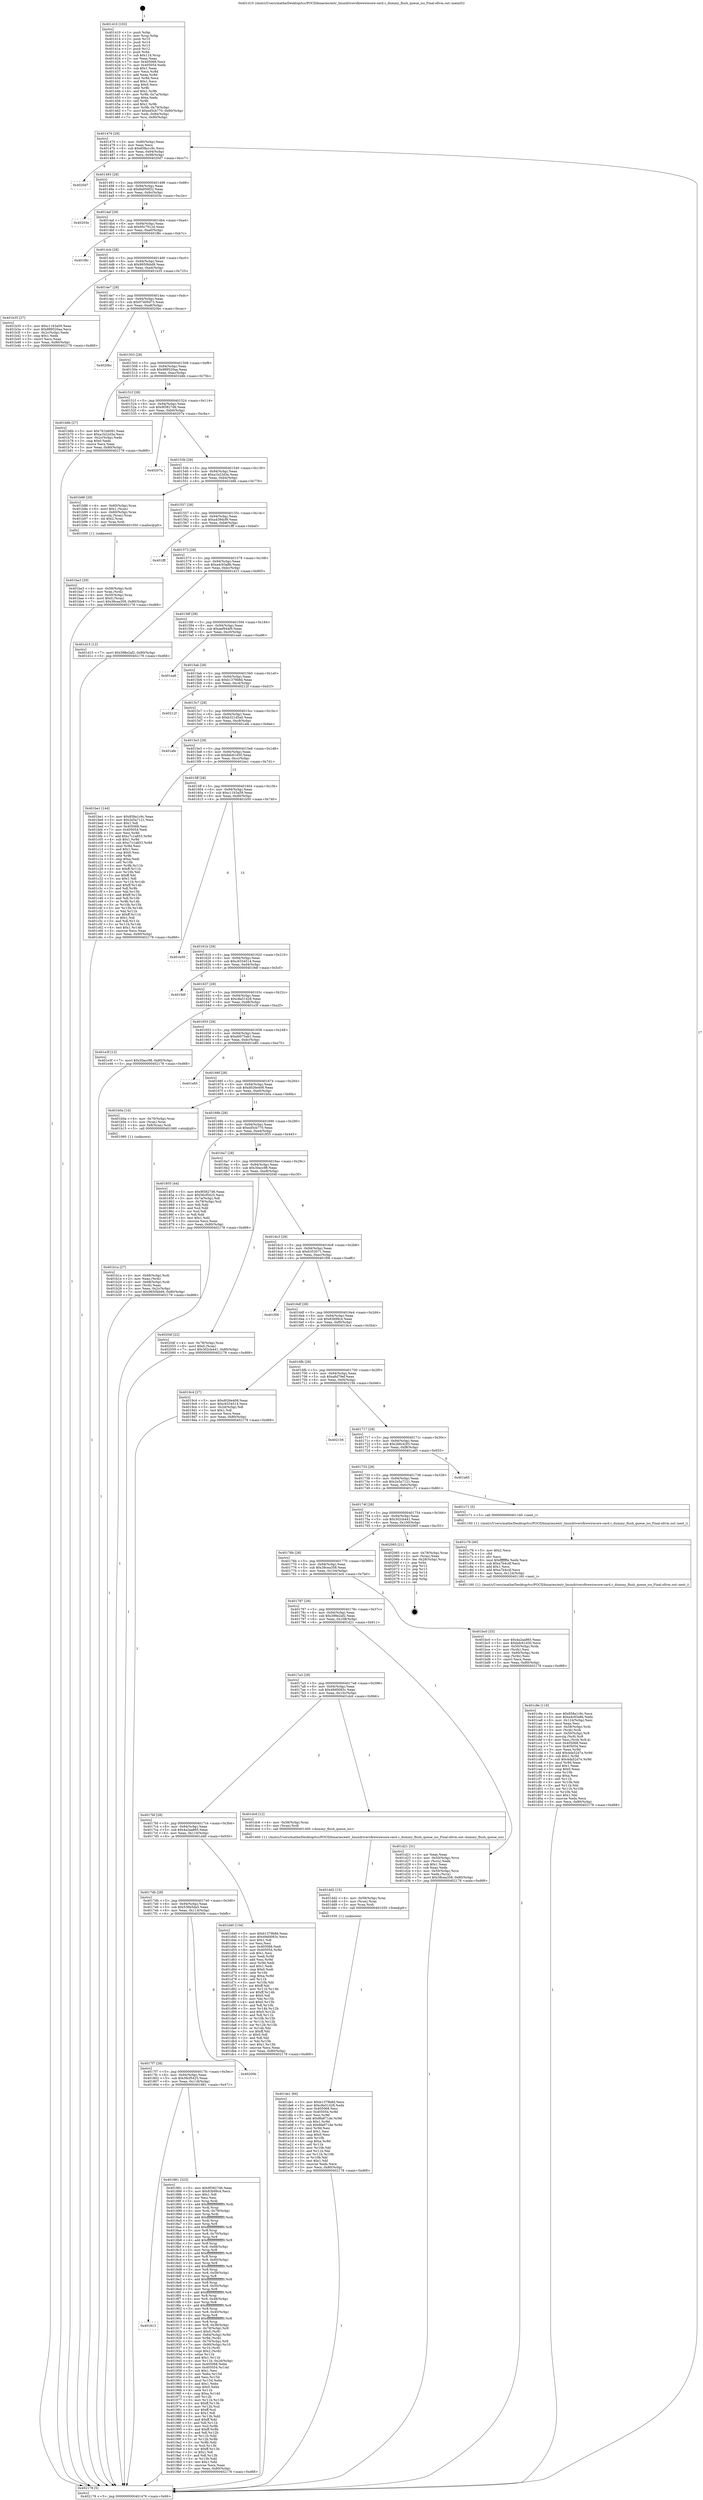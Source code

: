 digraph "0x401410" {
  label = "0x401410 (/mnt/c/Users/mathe/Desktop/tcc/POCII/binaries/extr_linuxdriversfirewirecore-card.c_dummy_flush_queue_iso_Final-ollvm.out::main(0))"
  labelloc = "t"
  node[shape=record]

  Entry [label="",width=0.3,height=0.3,shape=circle,fillcolor=black,style=filled]
  "0x401476" [label="{
     0x401476 [29]\l
     | [instrs]\l
     &nbsp;&nbsp;0x401476 \<+3\>: mov -0x80(%rbp),%eax\l
     &nbsp;&nbsp;0x401479 \<+2\>: mov %eax,%ecx\l
     &nbsp;&nbsp;0x40147b \<+6\>: sub $0x858a1c9c,%ecx\l
     &nbsp;&nbsp;0x401481 \<+6\>: mov %eax,-0x94(%rbp)\l
     &nbsp;&nbsp;0x401487 \<+6\>: mov %ecx,-0x98(%rbp)\l
     &nbsp;&nbsp;0x40148d \<+6\>: je 00000000004020d7 \<main+0xcc7\>\l
  }"]
  "0x4020d7" [label="{
     0x4020d7\l
  }", style=dashed]
  "0x401493" [label="{
     0x401493 [28]\l
     | [instrs]\l
     &nbsp;&nbsp;0x401493 \<+5\>: jmp 0000000000401498 \<main+0x88\>\l
     &nbsp;&nbsp;0x401498 \<+6\>: mov -0x94(%rbp),%eax\l
     &nbsp;&nbsp;0x40149e \<+5\>: sub $0x8a956f32,%eax\l
     &nbsp;&nbsp;0x4014a3 \<+6\>: mov %eax,-0x9c(%rbp)\l
     &nbsp;&nbsp;0x4014a9 \<+6\>: je 000000000040203e \<main+0xc2e\>\l
  }"]
  Exit [label="",width=0.3,height=0.3,shape=circle,fillcolor=black,style=filled,peripheries=2]
  "0x40203e" [label="{
     0x40203e\l
  }", style=dashed]
  "0x4014af" [label="{
     0x4014af [28]\l
     | [instrs]\l
     &nbsp;&nbsp;0x4014af \<+5\>: jmp 00000000004014b4 \<main+0xa4\>\l
     &nbsp;&nbsp;0x4014b4 \<+6\>: mov -0x94(%rbp),%eax\l
     &nbsp;&nbsp;0x4014ba \<+5\>: sub $0x95c7912d,%eax\l
     &nbsp;&nbsp;0x4014bf \<+6\>: mov %eax,-0xa0(%rbp)\l
     &nbsp;&nbsp;0x4014c5 \<+6\>: je 0000000000401f8c \<main+0xb7c\>\l
  }"]
  "0x401de1" [label="{
     0x401de1 [94]\l
     | [instrs]\l
     &nbsp;&nbsp;0x401de1 \<+5\>: mov $0xb1379b8d,%ecx\l
     &nbsp;&nbsp;0x401de6 \<+5\>: mov $0xc8a51428,%edx\l
     &nbsp;&nbsp;0x401deb \<+7\>: mov 0x405068,%esi\l
     &nbsp;&nbsp;0x401df2 \<+8\>: mov 0x405054,%r8d\l
     &nbsp;&nbsp;0x401dfa \<+3\>: mov %esi,%r9d\l
     &nbsp;&nbsp;0x401dfd \<+7\>: add $0x8fa671de,%r9d\l
     &nbsp;&nbsp;0x401e04 \<+4\>: sub $0x1,%r9d\l
     &nbsp;&nbsp;0x401e08 \<+7\>: sub $0x8fa671de,%r9d\l
     &nbsp;&nbsp;0x401e0f \<+4\>: imul %r9d,%esi\l
     &nbsp;&nbsp;0x401e13 \<+3\>: and $0x1,%esi\l
     &nbsp;&nbsp;0x401e16 \<+3\>: cmp $0x0,%esi\l
     &nbsp;&nbsp;0x401e19 \<+4\>: sete %r10b\l
     &nbsp;&nbsp;0x401e1d \<+4\>: cmp $0xa,%r8d\l
     &nbsp;&nbsp;0x401e21 \<+4\>: setl %r11b\l
     &nbsp;&nbsp;0x401e25 \<+3\>: mov %r10b,%bl\l
     &nbsp;&nbsp;0x401e28 \<+3\>: and %r11b,%bl\l
     &nbsp;&nbsp;0x401e2b \<+3\>: xor %r11b,%r10b\l
     &nbsp;&nbsp;0x401e2e \<+3\>: or %r10b,%bl\l
     &nbsp;&nbsp;0x401e31 \<+3\>: test $0x1,%bl\l
     &nbsp;&nbsp;0x401e34 \<+3\>: cmovne %edx,%ecx\l
     &nbsp;&nbsp;0x401e37 \<+3\>: mov %ecx,-0x80(%rbp)\l
     &nbsp;&nbsp;0x401e3a \<+5\>: jmp 0000000000402178 \<main+0xd68\>\l
  }"]
  "0x401f8c" [label="{
     0x401f8c\l
  }", style=dashed]
  "0x4014cb" [label="{
     0x4014cb [28]\l
     | [instrs]\l
     &nbsp;&nbsp;0x4014cb \<+5\>: jmp 00000000004014d0 \<main+0xc0\>\l
     &nbsp;&nbsp;0x4014d0 \<+6\>: mov -0x94(%rbp),%eax\l
     &nbsp;&nbsp;0x4014d6 \<+5\>: sub $0x9650bbd9,%eax\l
     &nbsp;&nbsp;0x4014db \<+6\>: mov %eax,-0xa4(%rbp)\l
     &nbsp;&nbsp;0x4014e1 \<+6\>: je 0000000000401b35 \<main+0x725\>\l
  }"]
  "0x401dd2" [label="{
     0x401dd2 [15]\l
     | [instrs]\l
     &nbsp;&nbsp;0x401dd2 \<+4\>: mov -0x58(%rbp),%rax\l
     &nbsp;&nbsp;0x401dd6 \<+3\>: mov (%rax),%rax\l
     &nbsp;&nbsp;0x401dd9 \<+3\>: mov %rax,%rdi\l
     &nbsp;&nbsp;0x401ddc \<+5\>: call 0000000000401030 \<free@plt\>\l
     | [calls]\l
     &nbsp;&nbsp;0x401030 \{1\} (unknown)\l
  }"]
  "0x401b35" [label="{
     0x401b35 [27]\l
     | [instrs]\l
     &nbsp;&nbsp;0x401b35 \<+5\>: mov $0xc1163a59,%eax\l
     &nbsp;&nbsp;0x401b3a \<+5\>: mov $0x989520aa,%ecx\l
     &nbsp;&nbsp;0x401b3f \<+3\>: mov -0x2c(%rbp),%edx\l
     &nbsp;&nbsp;0x401b42 \<+3\>: cmp $0x1,%edx\l
     &nbsp;&nbsp;0x401b45 \<+3\>: cmovl %ecx,%eax\l
     &nbsp;&nbsp;0x401b48 \<+3\>: mov %eax,-0x80(%rbp)\l
     &nbsp;&nbsp;0x401b4b \<+5\>: jmp 0000000000402178 \<main+0xd68\>\l
  }"]
  "0x4014e7" [label="{
     0x4014e7 [28]\l
     | [instrs]\l
     &nbsp;&nbsp;0x4014e7 \<+5\>: jmp 00000000004014ec \<main+0xdc\>\l
     &nbsp;&nbsp;0x4014ec \<+6\>: mov -0x94(%rbp),%eax\l
     &nbsp;&nbsp;0x4014f2 \<+5\>: sub $0x97400d73,%eax\l
     &nbsp;&nbsp;0x4014f7 \<+6\>: mov %eax,-0xa8(%rbp)\l
     &nbsp;&nbsp;0x4014fd \<+6\>: je 00000000004020bc \<main+0xcac\>\l
  }"]
  "0x401c9e" [label="{
     0x401c9e [119]\l
     | [instrs]\l
     &nbsp;&nbsp;0x401c9e \<+5\>: mov $0x858a1c9c,%ecx\l
     &nbsp;&nbsp;0x401ca3 \<+5\>: mov $0xa4c93a8b,%edx\l
     &nbsp;&nbsp;0x401ca8 \<+6\>: mov -0x124(%rbp),%esi\l
     &nbsp;&nbsp;0x401cae \<+3\>: imul %eax,%esi\l
     &nbsp;&nbsp;0x401cb1 \<+4\>: mov -0x58(%rbp),%rdi\l
     &nbsp;&nbsp;0x401cb5 \<+3\>: mov (%rdi),%rdi\l
     &nbsp;&nbsp;0x401cb8 \<+4\>: mov -0x50(%rbp),%r8\l
     &nbsp;&nbsp;0x401cbc \<+3\>: movslq (%r8),%r8\l
     &nbsp;&nbsp;0x401cbf \<+4\>: mov %esi,(%rdi,%r8,4)\l
     &nbsp;&nbsp;0x401cc3 \<+7\>: mov 0x405068,%eax\l
     &nbsp;&nbsp;0x401cca \<+7\>: mov 0x405054,%esi\l
     &nbsp;&nbsp;0x401cd1 \<+3\>: mov %eax,%r9d\l
     &nbsp;&nbsp;0x401cd4 \<+7\>: add $0x4da52d7e,%r9d\l
     &nbsp;&nbsp;0x401cdb \<+4\>: sub $0x1,%r9d\l
     &nbsp;&nbsp;0x401cdf \<+7\>: sub $0x4da52d7e,%r9d\l
     &nbsp;&nbsp;0x401ce6 \<+4\>: imul %r9d,%eax\l
     &nbsp;&nbsp;0x401cea \<+3\>: and $0x1,%eax\l
     &nbsp;&nbsp;0x401ced \<+3\>: cmp $0x0,%eax\l
     &nbsp;&nbsp;0x401cf0 \<+4\>: sete %r10b\l
     &nbsp;&nbsp;0x401cf4 \<+3\>: cmp $0xa,%esi\l
     &nbsp;&nbsp;0x401cf7 \<+4\>: setl %r11b\l
     &nbsp;&nbsp;0x401cfb \<+3\>: mov %r10b,%bl\l
     &nbsp;&nbsp;0x401cfe \<+3\>: and %r11b,%bl\l
     &nbsp;&nbsp;0x401d01 \<+3\>: xor %r11b,%r10b\l
     &nbsp;&nbsp;0x401d04 \<+3\>: or %r10b,%bl\l
     &nbsp;&nbsp;0x401d07 \<+3\>: test $0x1,%bl\l
     &nbsp;&nbsp;0x401d0a \<+3\>: cmovne %edx,%ecx\l
     &nbsp;&nbsp;0x401d0d \<+3\>: mov %ecx,-0x80(%rbp)\l
     &nbsp;&nbsp;0x401d10 \<+5\>: jmp 0000000000402178 \<main+0xd68\>\l
  }"]
  "0x4020bc" [label="{
     0x4020bc\l
  }", style=dashed]
  "0x401503" [label="{
     0x401503 [28]\l
     | [instrs]\l
     &nbsp;&nbsp;0x401503 \<+5\>: jmp 0000000000401508 \<main+0xf8\>\l
     &nbsp;&nbsp;0x401508 \<+6\>: mov -0x94(%rbp),%eax\l
     &nbsp;&nbsp;0x40150e \<+5\>: sub $0x989520aa,%eax\l
     &nbsp;&nbsp;0x401513 \<+6\>: mov %eax,-0xac(%rbp)\l
     &nbsp;&nbsp;0x401519 \<+6\>: je 0000000000401b6b \<main+0x75b\>\l
  }"]
  "0x401c76" [label="{
     0x401c76 [40]\l
     | [instrs]\l
     &nbsp;&nbsp;0x401c76 \<+5\>: mov $0x2,%ecx\l
     &nbsp;&nbsp;0x401c7b \<+1\>: cltd\l
     &nbsp;&nbsp;0x401c7c \<+2\>: idiv %ecx\l
     &nbsp;&nbsp;0x401c7e \<+6\>: imul $0xfffffffe,%edx,%ecx\l
     &nbsp;&nbsp;0x401c84 \<+6\>: sub $0xa7b4c4f,%ecx\l
     &nbsp;&nbsp;0x401c8a \<+3\>: add $0x1,%ecx\l
     &nbsp;&nbsp;0x401c8d \<+6\>: add $0xa7b4c4f,%ecx\l
     &nbsp;&nbsp;0x401c93 \<+6\>: mov %ecx,-0x124(%rbp)\l
     &nbsp;&nbsp;0x401c99 \<+5\>: call 0000000000401160 \<next_i\>\l
     | [calls]\l
     &nbsp;&nbsp;0x401160 \{1\} (/mnt/c/Users/mathe/Desktop/tcc/POCII/binaries/extr_linuxdriversfirewirecore-card.c_dummy_flush_queue_iso_Final-ollvm.out::next_i)\l
  }"]
  "0x401b6b" [label="{
     0x401b6b [27]\l
     | [instrs]\l
     &nbsp;&nbsp;0x401b6b \<+5\>: mov $0x761b6091,%eax\l
     &nbsp;&nbsp;0x401b70 \<+5\>: mov $0xa1b22d3a,%ecx\l
     &nbsp;&nbsp;0x401b75 \<+3\>: mov -0x2c(%rbp),%edx\l
     &nbsp;&nbsp;0x401b78 \<+3\>: cmp $0x0,%edx\l
     &nbsp;&nbsp;0x401b7b \<+3\>: cmove %ecx,%eax\l
     &nbsp;&nbsp;0x401b7e \<+3\>: mov %eax,-0x80(%rbp)\l
     &nbsp;&nbsp;0x401b81 \<+5\>: jmp 0000000000402178 \<main+0xd68\>\l
  }"]
  "0x40151f" [label="{
     0x40151f [28]\l
     | [instrs]\l
     &nbsp;&nbsp;0x40151f \<+5\>: jmp 0000000000401524 \<main+0x114\>\l
     &nbsp;&nbsp;0x401524 \<+6\>: mov -0x94(%rbp),%eax\l
     &nbsp;&nbsp;0x40152a \<+5\>: sub $0x9f3827d6,%eax\l
     &nbsp;&nbsp;0x40152f \<+6\>: mov %eax,-0xb0(%rbp)\l
     &nbsp;&nbsp;0x401535 \<+6\>: je 000000000040207a \<main+0xc6a\>\l
  }"]
  "0x401ba3" [label="{
     0x401ba3 [29]\l
     | [instrs]\l
     &nbsp;&nbsp;0x401ba3 \<+4\>: mov -0x58(%rbp),%rdi\l
     &nbsp;&nbsp;0x401ba7 \<+3\>: mov %rax,(%rdi)\l
     &nbsp;&nbsp;0x401baa \<+4\>: mov -0x50(%rbp),%rax\l
     &nbsp;&nbsp;0x401bae \<+6\>: movl $0x0,(%rax)\l
     &nbsp;&nbsp;0x401bb4 \<+7\>: movl $0x38cea358,-0x80(%rbp)\l
     &nbsp;&nbsp;0x401bbb \<+5\>: jmp 0000000000402178 \<main+0xd68\>\l
  }"]
  "0x40207a" [label="{
     0x40207a\l
  }", style=dashed]
  "0x40153b" [label="{
     0x40153b [28]\l
     | [instrs]\l
     &nbsp;&nbsp;0x40153b \<+5\>: jmp 0000000000401540 \<main+0x130\>\l
     &nbsp;&nbsp;0x401540 \<+6\>: mov -0x94(%rbp),%eax\l
     &nbsp;&nbsp;0x401546 \<+5\>: sub $0xa1b22d3a,%eax\l
     &nbsp;&nbsp;0x40154b \<+6\>: mov %eax,-0xb4(%rbp)\l
     &nbsp;&nbsp;0x401551 \<+6\>: je 0000000000401b86 \<main+0x776\>\l
  }"]
  "0x401b1a" [label="{
     0x401b1a [27]\l
     | [instrs]\l
     &nbsp;&nbsp;0x401b1a \<+4\>: mov -0x68(%rbp),%rdi\l
     &nbsp;&nbsp;0x401b1e \<+2\>: mov %eax,(%rdi)\l
     &nbsp;&nbsp;0x401b20 \<+4\>: mov -0x68(%rbp),%rdi\l
     &nbsp;&nbsp;0x401b24 \<+2\>: mov (%rdi),%eax\l
     &nbsp;&nbsp;0x401b26 \<+3\>: mov %eax,-0x2c(%rbp)\l
     &nbsp;&nbsp;0x401b29 \<+7\>: movl $0x9650bbd9,-0x80(%rbp)\l
     &nbsp;&nbsp;0x401b30 \<+5\>: jmp 0000000000402178 \<main+0xd68\>\l
  }"]
  "0x401b86" [label="{
     0x401b86 [29]\l
     | [instrs]\l
     &nbsp;&nbsp;0x401b86 \<+4\>: mov -0x60(%rbp),%rax\l
     &nbsp;&nbsp;0x401b8a \<+6\>: movl $0x1,(%rax)\l
     &nbsp;&nbsp;0x401b90 \<+4\>: mov -0x60(%rbp),%rax\l
     &nbsp;&nbsp;0x401b94 \<+3\>: movslq (%rax),%rax\l
     &nbsp;&nbsp;0x401b97 \<+4\>: shl $0x2,%rax\l
     &nbsp;&nbsp;0x401b9b \<+3\>: mov %rax,%rdi\l
     &nbsp;&nbsp;0x401b9e \<+5\>: call 0000000000401050 \<malloc@plt\>\l
     | [calls]\l
     &nbsp;&nbsp;0x401050 \{1\} (unknown)\l
  }"]
  "0x401557" [label="{
     0x401557 [28]\l
     | [instrs]\l
     &nbsp;&nbsp;0x401557 \<+5\>: jmp 000000000040155c \<main+0x14c\>\l
     &nbsp;&nbsp;0x40155c \<+6\>: mov -0x94(%rbp),%eax\l
     &nbsp;&nbsp;0x401562 \<+5\>: sub $0xa439dcf9,%eax\l
     &nbsp;&nbsp;0x401567 \<+6\>: mov %eax,-0xb8(%rbp)\l
     &nbsp;&nbsp;0x40156d \<+6\>: je 0000000000401fff \<main+0xbef\>\l
  }"]
  "0x401813" [label="{
     0x401813\l
  }", style=dashed]
  "0x401fff" [label="{
     0x401fff\l
  }", style=dashed]
  "0x401573" [label="{
     0x401573 [28]\l
     | [instrs]\l
     &nbsp;&nbsp;0x401573 \<+5\>: jmp 0000000000401578 \<main+0x168\>\l
     &nbsp;&nbsp;0x401578 \<+6\>: mov -0x94(%rbp),%eax\l
     &nbsp;&nbsp;0x40157e \<+5\>: sub $0xa4c93a8b,%eax\l
     &nbsp;&nbsp;0x401583 \<+6\>: mov %eax,-0xbc(%rbp)\l
     &nbsp;&nbsp;0x401589 \<+6\>: je 0000000000401d15 \<main+0x905\>\l
  }"]
  "0x401881" [label="{
     0x401881 [323]\l
     | [instrs]\l
     &nbsp;&nbsp;0x401881 \<+5\>: mov $0x9f3827d6,%eax\l
     &nbsp;&nbsp;0x401886 \<+5\>: mov $0x83b99c4,%ecx\l
     &nbsp;&nbsp;0x40188b \<+2\>: mov $0x1,%dl\l
     &nbsp;&nbsp;0x40188d \<+2\>: xor %esi,%esi\l
     &nbsp;&nbsp;0x40188f \<+3\>: mov %rsp,%rdi\l
     &nbsp;&nbsp;0x401892 \<+4\>: add $0xfffffffffffffff0,%rdi\l
     &nbsp;&nbsp;0x401896 \<+3\>: mov %rdi,%rsp\l
     &nbsp;&nbsp;0x401899 \<+4\>: mov %rdi,-0x78(%rbp)\l
     &nbsp;&nbsp;0x40189d \<+3\>: mov %rsp,%rdi\l
     &nbsp;&nbsp;0x4018a0 \<+4\>: add $0xfffffffffffffff0,%rdi\l
     &nbsp;&nbsp;0x4018a4 \<+3\>: mov %rdi,%rsp\l
     &nbsp;&nbsp;0x4018a7 \<+3\>: mov %rsp,%r8\l
     &nbsp;&nbsp;0x4018aa \<+4\>: add $0xfffffffffffffff0,%r8\l
     &nbsp;&nbsp;0x4018ae \<+3\>: mov %r8,%rsp\l
     &nbsp;&nbsp;0x4018b1 \<+4\>: mov %r8,-0x70(%rbp)\l
     &nbsp;&nbsp;0x4018b5 \<+3\>: mov %rsp,%r8\l
     &nbsp;&nbsp;0x4018b8 \<+4\>: add $0xfffffffffffffff0,%r8\l
     &nbsp;&nbsp;0x4018bc \<+3\>: mov %r8,%rsp\l
     &nbsp;&nbsp;0x4018bf \<+4\>: mov %r8,-0x68(%rbp)\l
     &nbsp;&nbsp;0x4018c3 \<+3\>: mov %rsp,%r8\l
     &nbsp;&nbsp;0x4018c6 \<+4\>: add $0xfffffffffffffff0,%r8\l
     &nbsp;&nbsp;0x4018ca \<+3\>: mov %r8,%rsp\l
     &nbsp;&nbsp;0x4018cd \<+4\>: mov %r8,-0x60(%rbp)\l
     &nbsp;&nbsp;0x4018d1 \<+3\>: mov %rsp,%r8\l
     &nbsp;&nbsp;0x4018d4 \<+4\>: add $0xfffffffffffffff0,%r8\l
     &nbsp;&nbsp;0x4018d8 \<+3\>: mov %r8,%rsp\l
     &nbsp;&nbsp;0x4018db \<+4\>: mov %r8,-0x58(%rbp)\l
     &nbsp;&nbsp;0x4018df \<+3\>: mov %rsp,%r8\l
     &nbsp;&nbsp;0x4018e2 \<+4\>: add $0xfffffffffffffff0,%r8\l
     &nbsp;&nbsp;0x4018e6 \<+3\>: mov %r8,%rsp\l
     &nbsp;&nbsp;0x4018e9 \<+4\>: mov %r8,-0x50(%rbp)\l
     &nbsp;&nbsp;0x4018ed \<+3\>: mov %rsp,%r8\l
     &nbsp;&nbsp;0x4018f0 \<+4\>: add $0xfffffffffffffff0,%r8\l
     &nbsp;&nbsp;0x4018f4 \<+3\>: mov %r8,%rsp\l
     &nbsp;&nbsp;0x4018f7 \<+4\>: mov %r8,-0x48(%rbp)\l
     &nbsp;&nbsp;0x4018fb \<+3\>: mov %rsp,%r8\l
     &nbsp;&nbsp;0x4018fe \<+4\>: add $0xfffffffffffffff0,%r8\l
     &nbsp;&nbsp;0x401902 \<+3\>: mov %r8,%rsp\l
     &nbsp;&nbsp;0x401905 \<+4\>: mov %r8,-0x40(%rbp)\l
     &nbsp;&nbsp;0x401909 \<+3\>: mov %rsp,%r8\l
     &nbsp;&nbsp;0x40190c \<+4\>: add $0xfffffffffffffff0,%r8\l
     &nbsp;&nbsp;0x401910 \<+3\>: mov %r8,%rsp\l
     &nbsp;&nbsp;0x401913 \<+4\>: mov %r8,-0x38(%rbp)\l
     &nbsp;&nbsp;0x401917 \<+4\>: mov -0x78(%rbp),%r8\l
     &nbsp;&nbsp;0x40191b \<+7\>: movl $0x0,(%r8)\l
     &nbsp;&nbsp;0x401922 \<+7\>: mov -0x84(%rbp),%r9d\l
     &nbsp;&nbsp;0x401929 \<+3\>: mov %r9d,(%rdi)\l
     &nbsp;&nbsp;0x40192c \<+4\>: mov -0x70(%rbp),%r8\l
     &nbsp;&nbsp;0x401930 \<+7\>: mov -0x90(%rbp),%r10\l
     &nbsp;&nbsp;0x401937 \<+3\>: mov %r10,(%r8)\l
     &nbsp;&nbsp;0x40193a \<+3\>: cmpl $0x2,(%rdi)\l
     &nbsp;&nbsp;0x40193d \<+4\>: setne %r11b\l
     &nbsp;&nbsp;0x401941 \<+4\>: and $0x1,%r11b\l
     &nbsp;&nbsp;0x401945 \<+4\>: mov %r11b,-0x2d(%rbp)\l
     &nbsp;&nbsp;0x401949 \<+7\>: mov 0x405068,%ebx\l
     &nbsp;&nbsp;0x401950 \<+8\>: mov 0x405054,%r14d\l
     &nbsp;&nbsp;0x401958 \<+3\>: sub $0x1,%esi\l
     &nbsp;&nbsp;0x40195b \<+3\>: mov %ebx,%r15d\l
     &nbsp;&nbsp;0x40195e \<+3\>: add %esi,%r15d\l
     &nbsp;&nbsp;0x401961 \<+4\>: imul %r15d,%ebx\l
     &nbsp;&nbsp;0x401965 \<+3\>: and $0x1,%ebx\l
     &nbsp;&nbsp;0x401968 \<+3\>: cmp $0x0,%ebx\l
     &nbsp;&nbsp;0x40196b \<+4\>: sete %r11b\l
     &nbsp;&nbsp;0x40196f \<+4\>: cmp $0xa,%r14d\l
     &nbsp;&nbsp;0x401973 \<+4\>: setl %r12b\l
     &nbsp;&nbsp;0x401977 \<+3\>: mov %r11b,%r13b\l
     &nbsp;&nbsp;0x40197a \<+4\>: xor $0xff,%r13b\l
     &nbsp;&nbsp;0x40197e \<+3\>: mov %r12b,%sil\l
     &nbsp;&nbsp;0x401981 \<+4\>: xor $0xff,%sil\l
     &nbsp;&nbsp;0x401985 \<+3\>: xor $0x1,%dl\l
     &nbsp;&nbsp;0x401988 \<+3\>: mov %r13b,%dil\l
     &nbsp;&nbsp;0x40198b \<+4\>: and $0xff,%dil\l
     &nbsp;&nbsp;0x40198f \<+3\>: and %dl,%r11b\l
     &nbsp;&nbsp;0x401992 \<+3\>: mov %sil,%r8b\l
     &nbsp;&nbsp;0x401995 \<+4\>: and $0xff,%r8b\l
     &nbsp;&nbsp;0x401999 \<+3\>: and %dl,%r12b\l
     &nbsp;&nbsp;0x40199c \<+3\>: or %r11b,%dil\l
     &nbsp;&nbsp;0x40199f \<+3\>: or %r12b,%r8b\l
     &nbsp;&nbsp;0x4019a2 \<+3\>: xor %r8b,%dil\l
     &nbsp;&nbsp;0x4019a5 \<+3\>: or %sil,%r13b\l
     &nbsp;&nbsp;0x4019a8 \<+4\>: xor $0xff,%r13b\l
     &nbsp;&nbsp;0x4019ac \<+3\>: or $0x1,%dl\l
     &nbsp;&nbsp;0x4019af \<+3\>: and %dl,%r13b\l
     &nbsp;&nbsp;0x4019b2 \<+3\>: or %r13b,%dil\l
     &nbsp;&nbsp;0x4019b5 \<+4\>: test $0x1,%dil\l
     &nbsp;&nbsp;0x4019b9 \<+3\>: cmovne %ecx,%eax\l
     &nbsp;&nbsp;0x4019bc \<+3\>: mov %eax,-0x80(%rbp)\l
     &nbsp;&nbsp;0x4019bf \<+5\>: jmp 0000000000402178 \<main+0xd68\>\l
  }"]
  "0x401d15" [label="{
     0x401d15 [12]\l
     | [instrs]\l
     &nbsp;&nbsp;0x401d15 \<+7\>: movl $0x398e2af2,-0x80(%rbp)\l
     &nbsp;&nbsp;0x401d1c \<+5\>: jmp 0000000000402178 \<main+0xd68\>\l
  }"]
  "0x40158f" [label="{
     0x40158f [28]\l
     | [instrs]\l
     &nbsp;&nbsp;0x40158f \<+5\>: jmp 0000000000401594 \<main+0x184\>\l
     &nbsp;&nbsp;0x401594 \<+6\>: mov -0x94(%rbp),%eax\l
     &nbsp;&nbsp;0x40159a \<+5\>: sub $0xaef944f9,%eax\l
     &nbsp;&nbsp;0x40159f \<+6\>: mov %eax,-0xc0(%rbp)\l
     &nbsp;&nbsp;0x4015a5 \<+6\>: je 0000000000401ea6 \<main+0xa96\>\l
  }"]
  "0x4017f7" [label="{
     0x4017f7 [28]\l
     | [instrs]\l
     &nbsp;&nbsp;0x4017f7 \<+5\>: jmp 00000000004017fc \<main+0x3ec\>\l
     &nbsp;&nbsp;0x4017fc \<+6\>: mov -0x94(%rbp),%eax\l
     &nbsp;&nbsp;0x401802 \<+5\>: sub $0x56cf5425,%eax\l
     &nbsp;&nbsp;0x401807 \<+6\>: mov %eax,-0x118(%rbp)\l
     &nbsp;&nbsp;0x40180d \<+6\>: je 0000000000401881 \<main+0x471\>\l
  }"]
  "0x401ea6" [label="{
     0x401ea6\l
  }", style=dashed]
  "0x4015ab" [label="{
     0x4015ab [28]\l
     | [instrs]\l
     &nbsp;&nbsp;0x4015ab \<+5\>: jmp 00000000004015b0 \<main+0x1a0\>\l
     &nbsp;&nbsp;0x4015b0 \<+6\>: mov -0x94(%rbp),%eax\l
     &nbsp;&nbsp;0x4015b6 \<+5\>: sub $0xb1379b8d,%eax\l
     &nbsp;&nbsp;0x4015bb \<+6\>: mov %eax,-0xc4(%rbp)\l
     &nbsp;&nbsp;0x4015c1 \<+6\>: je 000000000040212f \<main+0xd1f\>\l
  }"]
  "0x40200b" [label="{
     0x40200b\l
  }", style=dashed]
  "0x40212f" [label="{
     0x40212f\l
  }", style=dashed]
  "0x4015c7" [label="{
     0x4015c7 [28]\l
     | [instrs]\l
     &nbsp;&nbsp;0x4015c7 \<+5\>: jmp 00000000004015cc \<main+0x1bc\>\l
     &nbsp;&nbsp;0x4015cc \<+6\>: mov -0x94(%rbp),%eax\l
     &nbsp;&nbsp;0x4015d2 \<+5\>: sub $0xb321d5a0,%eax\l
     &nbsp;&nbsp;0x4015d7 \<+6\>: mov %eax,-0xc8(%rbp)\l
     &nbsp;&nbsp;0x4015dd \<+6\>: je 0000000000401afe \<main+0x6ee\>\l
  }"]
  "0x4017db" [label="{
     0x4017db [28]\l
     | [instrs]\l
     &nbsp;&nbsp;0x4017db \<+5\>: jmp 00000000004017e0 \<main+0x3d0\>\l
     &nbsp;&nbsp;0x4017e0 \<+6\>: mov -0x94(%rbp),%eax\l
     &nbsp;&nbsp;0x4017e6 \<+5\>: sub $0x536b5da5,%eax\l
     &nbsp;&nbsp;0x4017eb \<+6\>: mov %eax,-0x114(%rbp)\l
     &nbsp;&nbsp;0x4017f1 \<+6\>: je 000000000040200b \<main+0xbfb\>\l
  }"]
  "0x401afe" [label="{
     0x401afe\l
  }", style=dashed]
  "0x4015e3" [label="{
     0x4015e3 [28]\l
     | [instrs]\l
     &nbsp;&nbsp;0x4015e3 \<+5\>: jmp 00000000004015e8 \<main+0x1d8\>\l
     &nbsp;&nbsp;0x4015e8 \<+6\>: mov -0x94(%rbp),%eax\l
     &nbsp;&nbsp;0x4015ee \<+5\>: sub $0xbdc61d30,%eax\l
     &nbsp;&nbsp;0x4015f3 \<+6\>: mov %eax,-0xcc(%rbp)\l
     &nbsp;&nbsp;0x4015f9 \<+6\>: je 0000000000401be1 \<main+0x7d1\>\l
  }"]
  "0x401d40" [label="{
     0x401d40 [134]\l
     | [instrs]\l
     &nbsp;&nbsp;0x401d40 \<+5\>: mov $0xb1379b8d,%eax\l
     &nbsp;&nbsp;0x401d45 \<+5\>: mov $0x49d0083c,%ecx\l
     &nbsp;&nbsp;0x401d4a \<+2\>: mov $0x1,%dl\l
     &nbsp;&nbsp;0x401d4c \<+2\>: xor %esi,%esi\l
     &nbsp;&nbsp;0x401d4e \<+7\>: mov 0x405068,%edi\l
     &nbsp;&nbsp;0x401d55 \<+8\>: mov 0x405054,%r8d\l
     &nbsp;&nbsp;0x401d5d \<+3\>: sub $0x1,%esi\l
     &nbsp;&nbsp;0x401d60 \<+3\>: mov %edi,%r9d\l
     &nbsp;&nbsp;0x401d63 \<+3\>: add %esi,%r9d\l
     &nbsp;&nbsp;0x401d66 \<+4\>: imul %r9d,%edi\l
     &nbsp;&nbsp;0x401d6a \<+3\>: and $0x1,%edi\l
     &nbsp;&nbsp;0x401d6d \<+3\>: cmp $0x0,%edi\l
     &nbsp;&nbsp;0x401d70 \<+4\>: sete %r10b\l
     &nbsp;&nbsp;0x401d74 \<+4\>: cmp $0xa,%r8d\l
     &nbsp;&nbsp;0x401d78 \<+4\>: setl %r11b\l
     &nbsp;&nbsp;0x401d7c \<+3\>: mov %r10b,%bl\l
     &nbsp;&nbsp;0x401d7f \<+3\>: xor $0xff,%bl\l
     &nbsp;&nbsp;0x401d82 \<+3\>: mov %r11b,%r14b\l
     &nbsp;&nbsp;0x401d85 \<+4\>: xor $0xff,%r14b\l
     &nbsp;&nbsp;0x401d89 \<+3\>: xor $0x0,%dl\l
     &nbsp;&nbsp;0x401d8c \<+3\>: mov %bl,%r15b\l
     &nbsp;&nbsp;0x401d8f \<+4\>: and $0x0,%r15b\l
     &nbsp;&nbsp;0x401d93 \<+3\>: and %dl,%r10b\l
     &nbsp;&nbsp;0x401d96 \<+3\>: mov %r14b,%r12b\l
     &nbsp;&nbsp;0x401d99 \<+4\>: and $0x0,%r12b\l
     &nbsp;&nbsp;0x401d9d \<+3\>: and %dl,%r11b\l
     &nbsp;&nbsp;0x401da0 \<+3\>: or %r10b,%r15b\l
     &nbsp;&nbsp;0x401da3 \<+3\>: or %r11b,%r12b\l
     &nbsp;&nbsp;0x401da6 \<+3\>: xor %r12b,%r15b\l
     &nbsp;&nbsp;0x401da9 \<+3\>: or %r14b,%bl\l
     &nbsp;&nbsp;0x401dac \<+3\>: xor $0xff,%bl\l
     &nbsp;&nbsp;0x401daf \<+3\>: or $0x0,%dl\l
     &nbsp;&nbsp;0x401db2 \<+2\>: and %dl,%bl\l
     &nbsp;&nbsp;0x401db4 \<+3\>: or %bl,%r15b\l
     &nbsp;&nbsp;0x401db7 \<+4\>: test $0x1,%r15b\l
     &nbsp;&nbsp;0x401dbb \<+3\>: cmovne %ecx,%eax\l
     &nbsp;&nbsp;0x401dbe \<+3\>: mov %eax,-0x80(%rbp)\l
     &nbsp;&nbsp;0x401dc1 \<+5\>: jmp 0000000000402178 \<main+0xd68\>\l
  }"]
  "0x401be1" [label="{
     0x401be1 [144]\l
     | [instrs]\l
     &nbsp;&nbsp;0x401be1 \<+5\>: mov $0x858a1c9c,%eax\l
     &nbsp;&nbsp;0x401be6 \<+5\>: mov $0x2e5a7121,%ecx\l
     &nbsp;&nbsp;0x401beb \<+2\>: mov $0x1,%dl\l
     &nbsp;&nbsp;0x401bed \<+7\>: mov 0x405068,%esi\l
     &nbsp;&nbsp;0x401bf4 \<+7\>: mov 0x405054,%edi\l
     &nbsp;&nbsp;0x401bfb \<+3\>: mov %esi,%r8d\l
     &nbsp;&nbsp;0x401bfe \<+7\>: add $0xc7c1a853,%r8d\l
     &nbsp;&nbsp;0x401c05 \<+4\>: sub $0x1,%r8d\l
     &nbsp;&nbsp;0x401c09 \<+7\>: sub $0xc7c1a853,%r8d\l
     &nbsp;&nbsp;0x401c10 \<+4\>: imul %r8d,%esi\l
     &nbsp;&nbsp;0x401c14 \<+3\>: and $0x1,%esi\l
     &nbsp;&nbsp;0x401c17 \<+3\>: cmp $0x0,%esi\l
     &nbsp;&nbsp;0x401c1a \<+4\>: sete %r9b\l
     &nbsp;&nbsp;0x401c1e \<+3\>: cmp $0xa,%edi\l
     &nbsp;&nbsp;0x401c21 \<+4\>: setl %r10b\l
     &nbsp;&nbsp;0x401c25 \<+3\>: mov %r9b,%r11b\l
     &nbsp;&nbsp;0x401c28 \<+4\>: xor $0xff,%r11b\l
     &nbsp;&nbsp;0x401c2c \<+3\>: mov %r10b,%bl\l
     &nbsp;&nbsp;0x401c2f \<+3\>: xor $0xff,%bl\l
     &nbsp;&nbsp;0x401c32 \<+3\>: xor $0x1,%dl\l
     &nbsp;&nbsp;0x401c35 \<+3\>: mov %r11b,%r14b\l
     &nbsp;&nbsp;0x401c38 \<+4\>: and $0xff,%r14b\l
     &nbsp;&nbsp;0x401c3c \<+3\>: and %dl,%r9b\l
     &nbsp;&nbsp;0x401c3f \<+3\>: mov %bl,%r15b\l
     &nbsp;&nbsp;0x401c42 \<+4\>: and $0xff,%r15b\l
     &nbsp;&nbsp;0x401c46 \<+3\>: and %dl,%r10b\l
     &nbsp;&nbsp;0x401c49 \<+3\>: or %r9b,%r14b\l
     &nbsp;&nbsp;0x401c4c \<+3\>: or %r10b,%r15b\l
     &nbsp;&nbsp;0x401c4f \<+3\>: xor %r15b,%r14b\l
     &nbsp;&nbsp;0x401c52 \<+3\>: or %bl,%r11b\l
     &nbsp;&nbsp;0x401c55 \<+4\>: xor $0xff,%r11b\l
     &nbsp;&nbsp;0x401c59 \<+3\>: or $0x1,%dl\l
     &nbsp;&nbsp;0x401c5c \<+3\>: and %dl,%r11b\l
     &nbsp;&nbsp;0x401c5f \<+3\>: or %r11b,%r14b\l
     &nbsp;&nbsp;0x401c62 \<+4\>: test $0x1,%r14b\l
     &nbsp;&nbsp;0x401c66 \<+3\>: cmovne %ecx,%eax\l
     &nbsp;&nbsp;0x401c69 \<+3\>: mov %eax,-0x80(%rbp)\l
     &nbsp;&nbsp;0x401c6c \<+5\>: jmp 0000000000402178 \<main+0xd68\>\l
  }"]
  "0x4015ff" [label="{
     0x4015ff [28]\l
     | [instrs]\l
     &nbsp;&nbsp;0x4015ff \<+5\>: jmp 0000000000401604 \<main+0x1f4\>\l
     &nbsp;&nbsp;0x401604 \<+6\>: mov -0x94(%rbp),%eax\l
     &nbsp;&nbsp;0x40160a \<+5\>: sub $0xc1163a59,%eax\l
     &nbsp;&nbsp;0x40160f \<+6\>: mov %eax,-0xd0(%rbp)\l
     &nbsp;&nbsp;0x401615 \<+6\>: je 0000000000401b50 \<main+0x740\>\l
  }"]
  "0x4017bf" [label="{
     0x4017bf [28]\l
     | [instrs]\l
     &nbsp;&nbsp;0x4017bf \<+5\>: jmp 00000000004017c4 \<main+0x3b4\>\l
     &nbsp;&nbsp;0x4017c4 \<+6\>: mov -0x94(%rbp),%eax\l
     &nbsp;&nbsp;0x4017ca \<+5\>: sub $0x4a2aa865,%eax\l
     &nbsp;&nbsp;0x4017cf \<+6\>: mov %eax,-0x110(%rbp)\l
     &nbsp;&nbsp;0x4017d5 \<+6\>: je 0000000000401d40 \<main+0x930\>\l
  }"]
  "0x401b50" [label="{
     0x401b50\l
  }", style=dashed]
  "0x40161b" [label="{
     0x40161b [28]\l
     | [instrs]\l
     &nbsp;&nbsp;0x40161b \<+5\>: jmp 0000000000401620 \<main+0x210\>\l
     &nbsp;&nbsp;0x401620 \<+6\>: mov -0x94(%rbp),%eax\l
     &nbsp;&nbsp;0x401626 \<+5\>: sub $0xc6334514,%eax\l
     &nbsp;&nbsp;0x40162b \<+6\>: mov %eax,-0xd4(%rbp)\l
     &nbsp;&nbsp;0x401631 \<+6\>: je 00000000004019df \<main+0x5cf\>\l
  }"]
  "0x401dc6" [label="{
     0x401dc6 [12]\l
     | [instrs]\l
     &nbsp;&nbsp;0x401dc6 \<+4\>: mov -0x58(%rbp),%rax\l
     &nbsp;&nbsp;0x401dca \<+3\>: mov (%rax),%rdi\l
     &nbsp;&nbsp;0x401dcd \<+5\>: call 0000000000401400 \<dummy_flush_queue_iso\>\l
     | [calls]\l
     &nbsp;&nbsp;0x401400 \{1\} (/mnt/c/Users/mathe/Desktop/tcc/POCII/binaries/extr_linuxdriversfirewirecore-card.c_dummy_flush_queue_iso_Final-ollvm.out::dummy_flush_queue_iso)\l
  }"]
  "0x4019df" [label="{
     0x4019df\l
  }", style=dashed]
  "0x401637" [label="{
     0x401637 [28]\l
     | [instrs]\l
     &nbsp;&nbsp;0x401637 \<+5\>: jmp 000000000040163c \<main+0x22c\>\l
     &nbsp;&nbsp;0x40163c \<+6\>: mov -0x94(%rbp),%eax\l
     &nbsp;&nbsp;0x401642 \<+5\>: sub $0xc8a51428,%eax\l
     &nbsp;&nbsp;0x401647 \<+6\>: mov %eax,-0xd8(%rbp)\l
     &nbsp;&nbsp;0x40164d \<+6\>: je 0000000000401e3f \<main+0xa2f\>\l
  }"]
  "0x4017a3" [label="{
     0x4017a3 [28]\l
     | [instrs]\l
     &nbsp;&nbsp;0x4017a3 \<+5\>: jmp 00000000004017a8 \<main+0x398\>\l
     &nbsp;&nbsp;0x4017a8 \<+6\>: mov -0x94(%rbp),%eax\l
     &nbsp;&nbsp;0x4017ae \<+5\>: sub $0x49d0083c,%eax\l
     &nbsp;&nbsp;0x4017b3 \<+6\>: mov %eax,-0x10c(%rbp)\l
     &nbsp;&nbsp;0x4017b9 \<+6\>: je 0000000000401dc6 \<main+0x9b6\>\l
  }"]
  "0x401e3f" [label="{
     0x401e3f [12]\l
     | [instrs]\l
     &nbsp;&nbsp;0x401e3f \<+7\>: movl $0x30acc98,-0x80(%rbp)\l
     &nbsp;&nbsp;0x401e46 \<+5\>: jmp 0000000000402178 \<main+0xd68\>\l
  }"]
  "0x401653" [label="{
     0x401653 [28]\l
     | [instrs]\l
     &nbsp;&nbsp;0x401653 \<+5\>: jmp 0000000000401658 \<main+0x248\>\l
     &nbsp;&nbsp;0x401658 \<+6\>: mov -0x94(%rbp),%eax\l
     &nbsp;&nbsp;0x40165e \<+5\>: sub $0xd0075ab1,%eax\l
     &nbsp;&nbsp;0x401663 \<+6\>: mov %eax,-0xdc(%rbp)\l
     &nbsp;&nbsp;0x401669 \<+6\>: je 0000000000401e85 \<main+0xa75\>\l
  }"]
  "0x401d21" [label="{
     0x401d21 [31]\l
     | [instrs]\l
     &nbsp;&nbsp;0x401d21 \<+2\>: xor %eax,%eax\l
     &nbsp;&nbsp;0x401d23 \<+4\>: mov -0x50(%rbp),%rcx\l
     &nbsp;&nbsp;0x401d27 \<+2\>: mov (%rcx),%edx\l
     &nbsp;&nbsp;0x401d29 \<+3\>: sub $0x1,%eax\l
     &nbsp;&nbsp;0x401d2c \<+2\>: sub %eax,%edx\l
     &nbsp;&nbsp;0x401d2e \<+4\>: mov -0x50(%rbp),%rcx\l
     &nbsp;&nbsp;0x401d32 \<+2\>: mov %edx,(%rcx)\l
     &nbsp;&nbsp;0x401d34 \<+7\>: movl $0x38cea358,-0x80(%rbp)\l
     &nbsp;&nbsp;0x401d3b \<+5\>: jmp 0000000000402178 \<main+0xd68\>\l
  }"]
  "0x401e85" [label="{
     0x401e85\l
  }", style=dashed]
  "0x40166f" [label="{
     0x40166f [28]\l
     | [instrs]\l
     &nbsp;&nbsp;0x40166f \<+5\>: jmp 0000000000401674 \<main+0x264\>\l
     &nbsp;&nbsp;0x401674 \<+6\>: mov -0x94(%rbp),%eax\l
     &nbsp;&nbsp;0x40167a \<+5\>: sub $0xd026e408,%eax\l
     &nbsp;&nbsp;0x40167f \<+6\>: mov %eax,-0xe0(%rbp)\l
     &nbsp;&nbsp;0x401685 \<+6\>: je 0000000000401b0a \<main+0x6fa\>\l
  }"]
  "0x401787" [label="{
     0x401787 [28]\l
     | [instrs]\l
     &nbsp;&nbsp;0x401787 \<+5\>: jmp 000000000040178c \<main+0x37c\>\l
     &nbsp;&nbsp;0x40178c \<+6\>: mov -0x94(%rbp),%eax\l
     &nbsp;&nbsp;0x401792 \<+5\>: sub $0x398e2af2,%eax\l
     &nbsp;&nbsp;0x401797 \<+6\>: mov %eax,-0x108(%rbp)\l
     &nbsp;&nbsp;0x40179d \<+6\>: je 0000000000401d21 \<main+0x911\>\l
  }"]
  "0x401b0a" [label="{
     0x401b0a [16]\l
     | [instrs]\l
     &nbsp;&nbsp;0x401b0a \<+4\>: mov -0x70(%rbp),%rax\l
     &nbsp;&nbsp;0x401b0e \<+3\>: mov (%rax),%rax\l
     &nbsp;&nbsp;0x401b11 \<+4\>: mov 0x8(%rax),%rdi\l
     &nbsp;&nbsp;0x401b15 \<+5\>: call 0000000000401060 \<atoi@plt\>\l
     | [calls]\l
     &nbsp;&nbsp;0x401060 \{1\} (unknown)\l
  }"]
  "0x40168b" [label="{
     0x40168b [28]\l
     | [instrs]\l
     &nbsp;&nbsp;0x40168b \<+5\>: jmp 0000000000401690 \<main+0x280\>\l
     &nbsp;&nbsp;0x401690 \<+6\>: mov -0x94(%rbp),%eax\l
     &nbsp;&nbsp;0x401696 \<+5\>: sub $0xed5cb770,%eax\l
     &nbsp;&nbsp;0x40169b \<+6\>: mov %eax,-0xe4(%rbp)\l
     &nbsp;&nbsp;0x4016a1 \<+6\>: je 0000000000401855 \<main+0x445\>\l
  }"]
  "0x401bc0" [label="{
     0x401bc0 [33]\l
     | [instrs]\l
     &nbsp;&nbsp;0x401bc0 \<+5\>: mov $0x4a2aa865,%eax\l
     &nbsp;&nbsp;0x401bc5 \<+5\>: mov $0xbdc61d30,%ecx\l
     &nbsp;&nbsp;0x401bca \<+4\>: mov -0x50(%rbp),%rdx\l
     &nbsp;&nbsp;0x401bce \<+2\>: mov (%rdx),%esi\l
     &nbsp;&nbsp;0x401bd0 \<+4\>: mov -0x60(%rbp),%rdx\l
     &nbsp;&nbsp;0x401bd4 \<+2\>: cmp (%rdx),%esi\l
     &nbsp;&nbsp;0x401bd6 \<+3\>: cmovl %ecx,%eax\l
     &nbsp;&nbsp;0x401bd9 \<+3\>: mov %eax,-0x80(%rbp)\l
     &nbsp;&nbsp;0x401bdc \<+5\>: jmp 0000000000402178 \<main+0xd68\>\l
  }"]
  "0x401855" [label="{
     0x401855 [44]\l
     | [instrs]\l
     &nbsp;&nbsp;0x401855 \<+5\>: mov $0x9f3827d6,%eax\l
     &nbsp;&nbsp;0x40185a \<+5\>: mov $0x56cf5425,%ecx\l
     &nbsp;&nbsp;0x40185f \<+3\>: mov -0x7a(%rbp),%dl\l
     &nbsp;&nbsp;0x401862 \<+4\>: mov -0x79(%rbp),%sil\l
     &nbsp;&nbsp;0x401866 \<+3\>: mov %dl,%dil\l
     &nbsp;&nbsp;0x401869 \<+3\>: and %sil,%dil\l
     &nbsp;&nbsp;0x40186c \<+3\>: xor %sil,%dl\l
     &nbsp;&nbsp;0x40186f \<+3\>: or %dl,%dil\l
     &nbsp;&nbsp;0x401872 \<+4\>: test $0x1,%dil\l
     &nbsp;&nbsp;0x401876 \<+3\>: cmovne %ecx,%eax\l
     &nbsp;&nbsp;0x401879 \<+3\>: mov %eax,-0x80(%rbp)\l
     &nbsp;&nbsp;0x40187c \<+5\>: jmp 0000000000402178 \<main+0xd68\>\l
  }"]
  "0x4016a7" [label="{
     0x4016a7 [28]\l
     | [instrs]\l
     &nbsp;&nbsp;0x4016a7 \<+5\>: jmp 00000000004016ac \<main+0x29c\>\l
     &nbsp;&nbsp;0x4016ac \<+6\>: mov -0x94(%rbp),%eax\l
     &nbsp;&nbsp;0x4016b2 \<+5\>: sub $0x30acc98,%eax\l
     &nbsp;&nbsp;0x4016b7 \<+6\>: mov %eax,-0xe8(%rbp)\l
     &nbsp;&nbsp;0x4016bd \<+6\>: je 000000000040204f \<main+0xc3f\>\l
  }"]
  "0x402178" [label="{
     0x402178 [5]\l
     | [instrs]\l
     &nbsp;&nbsp;0x402178 \<+5\>: jmp 0000000000401476 \<main+0x66\>\l
  }"]
  "0x401410" [label="{
     0x401410 [102]\l
     | [instrs]\l
     &nbsp;&nbsp;0x401410 \<+1\>: push %rbp\l
     &nbsp;&nbsp;0x401411 \<+3\>: mov %rsp,%rbp\l
     &nbsp;&nbsp;0x401414 \<+2\>: push %r15\l
     &nbsp;&nbsp;0x401416 \<+2\>: push %r14\l
     &nbsp;&nbsp;0x401418 \<+2\>: push %r13\l
     &nbsp;&nbsp;0x40141a \<+2\>: push %r12\l
     &nbsp;&nbsp;0x40141c \<+1\>: push %rbx\l
     &nbsp;&nbsp;0x40141d \<+7\>: sub $0x118,%rsp\l
     &nbsp;&nbsp;0x401424 \<+2\>: xor %eax,%eax\l
     &nbsp;&nbsp;0x401426 \<+7\>: mov 0x405068,%ecx\l
     &nbsp;&nbsp;0x40142d \<+7\>: mov 0x405054,%edx\l
     &nbsp;&nbsp;0x401434 \<+3\>: sub $0x1,%eax\l
     &nbsp;&nbsp;0x401437 \<+3\>: mov %ecx,%r8d\l
     &nbsp;&nbsp;0x40143a \<+3\>: add %eax,%r8d\l
     &nbsp;&nbsp;0x40143d \<+4\>: imul %r8d,%ecx\l
     &nbsp;&nbsp;0x401441 \<+3\>: and $0x1,%ecx\l
     &nbsp;&nbsp;0x401444 \<+3\>: cmp $0x0,%ecx\l
     &nbsp;&nbsp;0x401447 \<+4\>: sete %r9b\l
     &nbsp;&nbsp;0x40144b \<+4\>: and $0x1,%r9b\l
     &nbsp;&nbsp;0x40144f \<+4\>: mov %r9b,-0x7a(%rbp)\l
     &nbsp;&nbsp;0x401453 \<+3\>: cmp $0xa,%edx\l
     &nbsp;&nbsp;0x401456 \<+4\>: setl %r9b\l
     &nbsp;&nbsp;0x40145a \<+4\>: and $0x1,%r9b\l
     &nbsp;&nbsp;0x40145e \<+4\>: mov %r9b,-0x79(%rbp)\l
     &nbsp;&nbsp;0x401462 \<+7\>: movl $0xed5cb770,-0x80(%rbp)\l
     &nbsp;&nbsp;0x401469 \<+6\>: mov %edi,-0x84(%rbp)\l
     &nbsp;&nbsp;0x40146f \<+7\>: mov %rsi,-0x90(%rbp)\l
  }"]
  "0x40176b" [label="{
     0x40176b [28]\l
     | [instrs]\l
     &nbsp;&nbsp;0x40176b \<+5\>: jmp 0000000000401770 \<main+0x360\>\l
     &nbsp;&nbsp;0x401770 \<+6\>: mov -0x94(%rbp),%eax\l
     &nbsp;&nbsp;0x401776 \<+5\>: sub $0x38cea358,%eax\l
     &nbsp;&nbsp;0x40177b \<+6\>: mov %eax,-0x104(%rbp)\l
     &nbsp;&nbsp;0x401781 \<+6\>: je 0000000000401bc0 \<main+0x7b0\>\l
  }"]
  "0x40204f" [label="{
     0x40204f [22]\l
     | [instrs]\l
     &nbsp;&nbsp;0x40204f \<+4\>: mov -0x78(%rbp),%rax\l
     &nbsp;&nbsp;0x402053 \<+6\>: movl $0x0,(%rax)\l
     &nbsp;&nbsp;0x402059 \<+7\>: movl $0x302cb441,-0x80(%rbp)\l
     &nbsp;&nbsp;0x402060 \<+5\>: jmp 0000000000402178 \<main+0xd68\>\l
  }"]
  "0x4016c3" [label="{
     0x4016c3 [28]\l
     | [instrs]\l
     &nbsp;&nbsp;0x4016c3 \<+5\>: jmp 00000000004016c8 \<main+0x2b8\>\l
     &nbsp;&nbsp;0x4016c8 \<+6\>: mov -0x94(%rbp),%eax\l
     &nbsp;&nbsp;0x4016ce \<+5\>: sub $0x6353071,%eax\l
     &nbsp;&nbsp;0x4016d3 \<+6\>: mov %eax,-0xec(%rbp)\l
     &nbsp;&nbsp;0x4016d9 \<+6\>: je 0000000000401f06 \<main+0xaf6\>\l
  }"]
  "0x402065" [label="{
     0x402065 [21]\l
     | [instrs]\l
     &nbsp;&nbsp;0x402065 \<+4\>: mov -0x78(%rbp),%rax\l
     &nbsp;&nbsp;0x402069 \<+2\>: mov (%rax),%eax\l
     &nbsp;&nbsp;0x40206b \<+4\>: lea -0x28(%rbp),%rsp\l
     &nbsp;&nbsp;0x40206f \<+1\>: pop %rbx\l
     &nbsp;&nbsp;0x402070 \<+2\>: pop %r12\l
     &nbsp;&nbsp;0x402072 \<+2\>: pop %r13\l
     &nbsp;&nbsp;0x402074 \<+2\>: pop %r14\l
     &nbsp;&nbsp;0x402076 \<+2\>: pop %r15\l
     &nbsp;&nbsp;0x402078 \<+1\>: pop %rbp\l
     &nbsp;&nbsp;0x402079 \<+1\>: ret\l
  }"]
  "0x401f06" [label="{
     0x401f06\l
  }", style=dashed]
  "0x4016df" [label="{
     0x4016df [28]\l
     | [instrs]\l
     &nbsp;&nbsp;0x4016df \<+5\>: jmp 00000000004016e4 \<main+0x2d4\>\l
     &nbsp;&nbsp;0x4016e4 \<+6\>: mov -0x94(%rbp),%eax\l
     &nbsp;&nbsp;0x4016ea \<+5\>: sub $0x83b99c4,%eax\l
     &nbsp;&nbsp;0x4016ef \<+6\>: mov %eax,-0xf0(%rbp)\l
     &nbsp;&nbsp;0x4016f5 \<+6\>: je 00000000004019c4 \<main+0x5b4\>\l
  }"]
  "0x40174f" [label="{
     0x40174f [28]\l
     | [instrs]\l
     &nbsp;&nbsp;0x40174f \<+5\>: jmp 0000000000401754 \<main+0x344\>\l
     &nbsp;&nbsp;0x401754 \<+6\>: mov -0x94(%rbp),%eax\l
     &nbsp;&nbsp;0x40175a \<+5\>: sub $0x302cb441,%eax\l
     &nbsp;&nbsp;0x40175f \<+6\>: mov %eax,-0x100(%rbp)\l
     &nbsp;&nbsp;0x401765 \<+6\>: je 0000000000402065 \<main+0xc55\>\l
  }"]
  "0x4019c4" [label="{
     0x4019c4 [27]\l
     | [instrs]\l
     &nbsp;&nbsp;0x4019c4 \<+5\>: mov $0xd026e408,%eax\l
     &nbsp;&nbsp;0x4019c9 \<+5\>: mov $0xc6334514,%ecx\l
     &nbsp;&nbsp;0x4019ce \<+3\>: mov -0x2d(%rbp),%dl\l
     &nbsp;&nbsp;0x4019d1 \<+3\>: test $0x1,%dl\l
     &nbsp;&nbsp;0x4019d4 \<+3\>: cmovne %ecx,%eax\l
     &nbsp;&nbsp;0x4019d7 \<+3\>: mov %eax,-0x80(%rbp)\l
     &nbsp;&nbsp;0x4019da \<+5\>: jmp 0000000000402178 \<main+0xd68\>\l
  }"]
  "0x4016fb" [label="{
     0x4016fb [28]\l
     | [instrs]\l
     &nbsp;&nbsp;0x4016fb \<+5\>: jmp 0000000000401700 \<main+0x2f0\>\l
     &nbsp;&nbsp;0x401700 \<+6\>: mov -0x94(%rbp),%eax\l
     &nbsp;&nbsp;0x401706 \<+5\>: sub $0xa8d79ef,%eax\l
     &nbsp;&nbsp;0x40170b \<+6\>: mov %eax,-0xf4(%rbp)\l
     &nbsp;&nbsp;0x401711 \<+6\>: je 0000000000402156 \<main+0xd46\>\l
  }"]
  "0x401c71" [label="{
     0x401c71 [5]\l
     | [instrs]\l
     &nbsp;&nbsp;0x401c71 \<+5\>: call 0000000000401160 \<next_i\>\l
     | [calls]\l
     &nbsp;&nbsp;0x401160 \{1\} (/mnt/c/Users/mathe/Desktop/tcc/POCII/binaries/extr_linuxdriversfirewirecore-card.c_dummy_flush_queue_iso_Final-ollvm.out::next_i)\l
  }"]
  "0x402156" [label="{
     0x402156\l
  }", style=dashed]
  "0x401717" [label="{
     0x401717 [28]\l
     | [instrs]\l
     &nbsp;&nbsp;0x401717 \<+5\>: jmp 000000000040171c \<main+0x30c\>\l
     &nbsp;&nbsp;0x40171c \<+6\>: mov -0x94(%rbp),%eax\l
     &nbsp;&nbsp;0x401722 \<+5\>: sub $0x2b6c43f3,%eax\l
     &nbsp;&nbsp;0x401727 \<+6\>: mov %eax,-0xf8(%rbp)\l
     &nbsp;&nbsp;0x40172d \<+6\>: je 0000000000401a65 \<main+0x655\>\l
  }"]
  "0x401733" [label="{
     0x401733 [28]\l
     | [instrs]\l
     &nbsp;&nbsp;0x401733 \<+5\>: jmp 0000000000401738 \<main+0x328\>\l
     &nbsp;&nbsp;0x401738 \<+6\>: mov -0x94(%rbp),%eax\l
     &nbsp;&nbsp;0x40173e \<+5\>: sub $0x2e5a7121,%eax\l
     &nbsp;&nbsp;0x401743 \<+6\>: mov %eax,-0xfc(%rbp)\l
     &nbsp;&nbsp;0x401749 \<+6\>: je 0000000000401c71 \<main+0x861\>\l
  }"]
  "0x401a65" [label="{
     0x401a65\l
  }", style=dashed]
  Entry -> "0x401410" [label=" 1"]
  "0x401476" -> "0x4020d7" [label=" 0"]
  "0x401476" -> "0x401493" [label=" 18"]
  "0x402065" -> Exit [label=" 1"]
  "0x401493" -> "0x40203e" [label=" 0"]
  "0x401493" -> "0x4014af" [label=" 18"]
  "0x40204f" -> "0x402178" [label=" 1"]
  "0x4014af" -> "0x401f8c" [label=" 0"]
  "0x4014af" -> "0x4014cb" [label=" 18"]
  "0x401e3f" -> "0x402178" [label=" 1"]
  "0x4014cb" -> "0x401b35" [label=" 1"]
  "0x4014cb" -> "0x4014e7" [label=" 17"]
  "0x401de1" -> "0x402178" [label=" 1"]
  "0x4014e7" -> "0x4020bc" [label=" 0"]
  "0x4014e7" -> "0x401503" [label=" 17"]
  "0x401dd2" -> "0x401de1" [label=" 1"]
  "0x401503" -> "0x401b6b" [label=" 1"]
  "0x401503" -> "0x40151f" [label=" 16"]
  "0x401dc6" -> "0x401dd2" [label=" 1"]
  "0x40151f" -> "0x40207a" [label=" 0"]
  "0x40151f" -> "0x40153b" [label=" 16"]
  "0x401d40" -> "0x402178" [label=" 1"]
  "0x40153b" -> "0x401b86" [label=" 1"]
  "0x40153b" -> "0x401557" [label=" 15"]
  "0x401d21" -> "0x402178" [label=" 1"]
  "0x401557" -> "0x401fff" [label=" 0"]
  "0x401557" -> "0x401573" [label=" 15"]
  "0x401c9e" -> "0x402178" [label=" 1"]
  "0x401573" -> "0x401d15" [label=" 1"]
  "0x401573" -> "0x40158f" [label=" 14"]
  "0x401c76" -> "0x401c9e" [label=" 1"]
  "0x40158f" -> "0x401ea6" [label=" 0"]
  "0x40158f" -> "0x4015ab" [label=" 14"]
  "0x401be1" -> "0x402178" [label=" 1"]
  "0x4015ab" -> "0x40212f" [label=" 0"]
  "0x4015ab" -> "0x4015c7" [label=" 14"]
  "0x401bc0" -> "0x402178" [label=" 2"]
  "0x4015c7" -> "0x401afe" [label=" 0"]
  "0x4015c7" -> "0x4015e3" [label=" 14"]
  "0x401b86" -> "0x401ba3" [label=" 1"]
  "0x4015e3" -> "0x401be1" [label=" 1"]
  "0x4015e3" -> "0x4015ff" [label=" 13"]
  "0x401b6b" -> "0x402178" [label=" 1"]
  "0x4015ff" -> "0x401b50" [label=" 0"]
  "0x4015ff" -> "0x40161b" [label=" 13"]
  "0x401b1a" -> "0x402178" [label=" 1"]
  "0x40161b" -> "0x4019df" [label=" 0"]
  "0x40161b" -> "0x401637" [label=" 13"]
  "0x401b0a" -> "0x401b1a" [label=" 1"]
  "0x401637" -> "0x401e3f" [label=" 1"]
  "0x401637" -> "0x401653" [label=" 12"]
  "0x401881" -> "0x402178" [label=" 1"]
  "0x401653" -> "0x401e85" [label=" 0"]
  "0x401653" -> "0x40166f" [label=" 12"]
  "0x401d15" -> "0x402178" [label=" 1"]
  "0x40166f" -> "0x401b0a" [label=" 1"]
  "0x40166f" -> "0x40168b" [label=" 11"]
  "0x4017f7" -> "0x401881" [label=" 1"]
  "0x40168b" -> "0x401855" [label=" 1"]
  "0x40168b" -> "0x4016a7" [label=" 10"]
  "0x401855" -> "0x402178" [label=" 1"]
  "0x401410" -> "0x401476" [label=" 1"]
  "0x402178" -> "0x401476" [label=" 17"]
  "0x401c71" -> "0x401c76" [label=" 1"]
  "0x4016a7" -> "0x40204f" [label=" 1"]
  "0x4016a7" -> "0x4016c3" [label=" 9"]
  "0x4017db" -> "0x40200b" [label=" 0"]
  "0x4016c3" -> "0x401f06" [label=" 0"]
  "0x4016c3" -> "0x4016df" [label=" 9"]
  "0x401ba3" -> "0x402178" [label=" 1"]
  "0x4016df" -> "0x4019c4" [label=" 1"]
  "0x4016df" -> "0x4016fb" [label=" 8"]
  "0x4017bf" -> "0x401d40" [label=" 1"]
  "0x4016fb" -> "0x402156" [label=" 0"]
  "0x4016fb" -> "0x401717" [label=" 8"]
  "0x401b35" -> "0x402178" [label=" 1"]
  "0x401717" -> "0x401a65" [label=" 0"]
  "0x401717" -> "0x401733" [label=" 8"]
  "0x4017a3" -> "0x4017bf" [label=" 2"]
  "0x401733" -> "0x401c71" [label=" 1"]
  "0x401733" -> "0x40174f" [label=" 7"]
  "0x4017bf" -> "0x4017db" [label=" 1"]
  "0x40174f" -> "0x402065" [label=" 1"]
  "0x40174f" -> "0x40176b" [label=" 6"]
  "0x4017db" -> "0x4017f7" [label=" 1"]
  "0x40176b" -> "0x401bc0" [label=" 2"]
  "0x40176b" -> "0x401787" [label=" 4"]
  "0x4017f7" -> "0x401813" [label=" 0"]
  "0x401787" -> "0x401d21" [label=" 1"]
  "0x401787" -> "0x4017a3" [label=" 3"]
  "0x4019c4" -> "0x402178" [label=" 1"]
  "0x4017a3" -> "0x401dc6" [label=" 1"]
}
